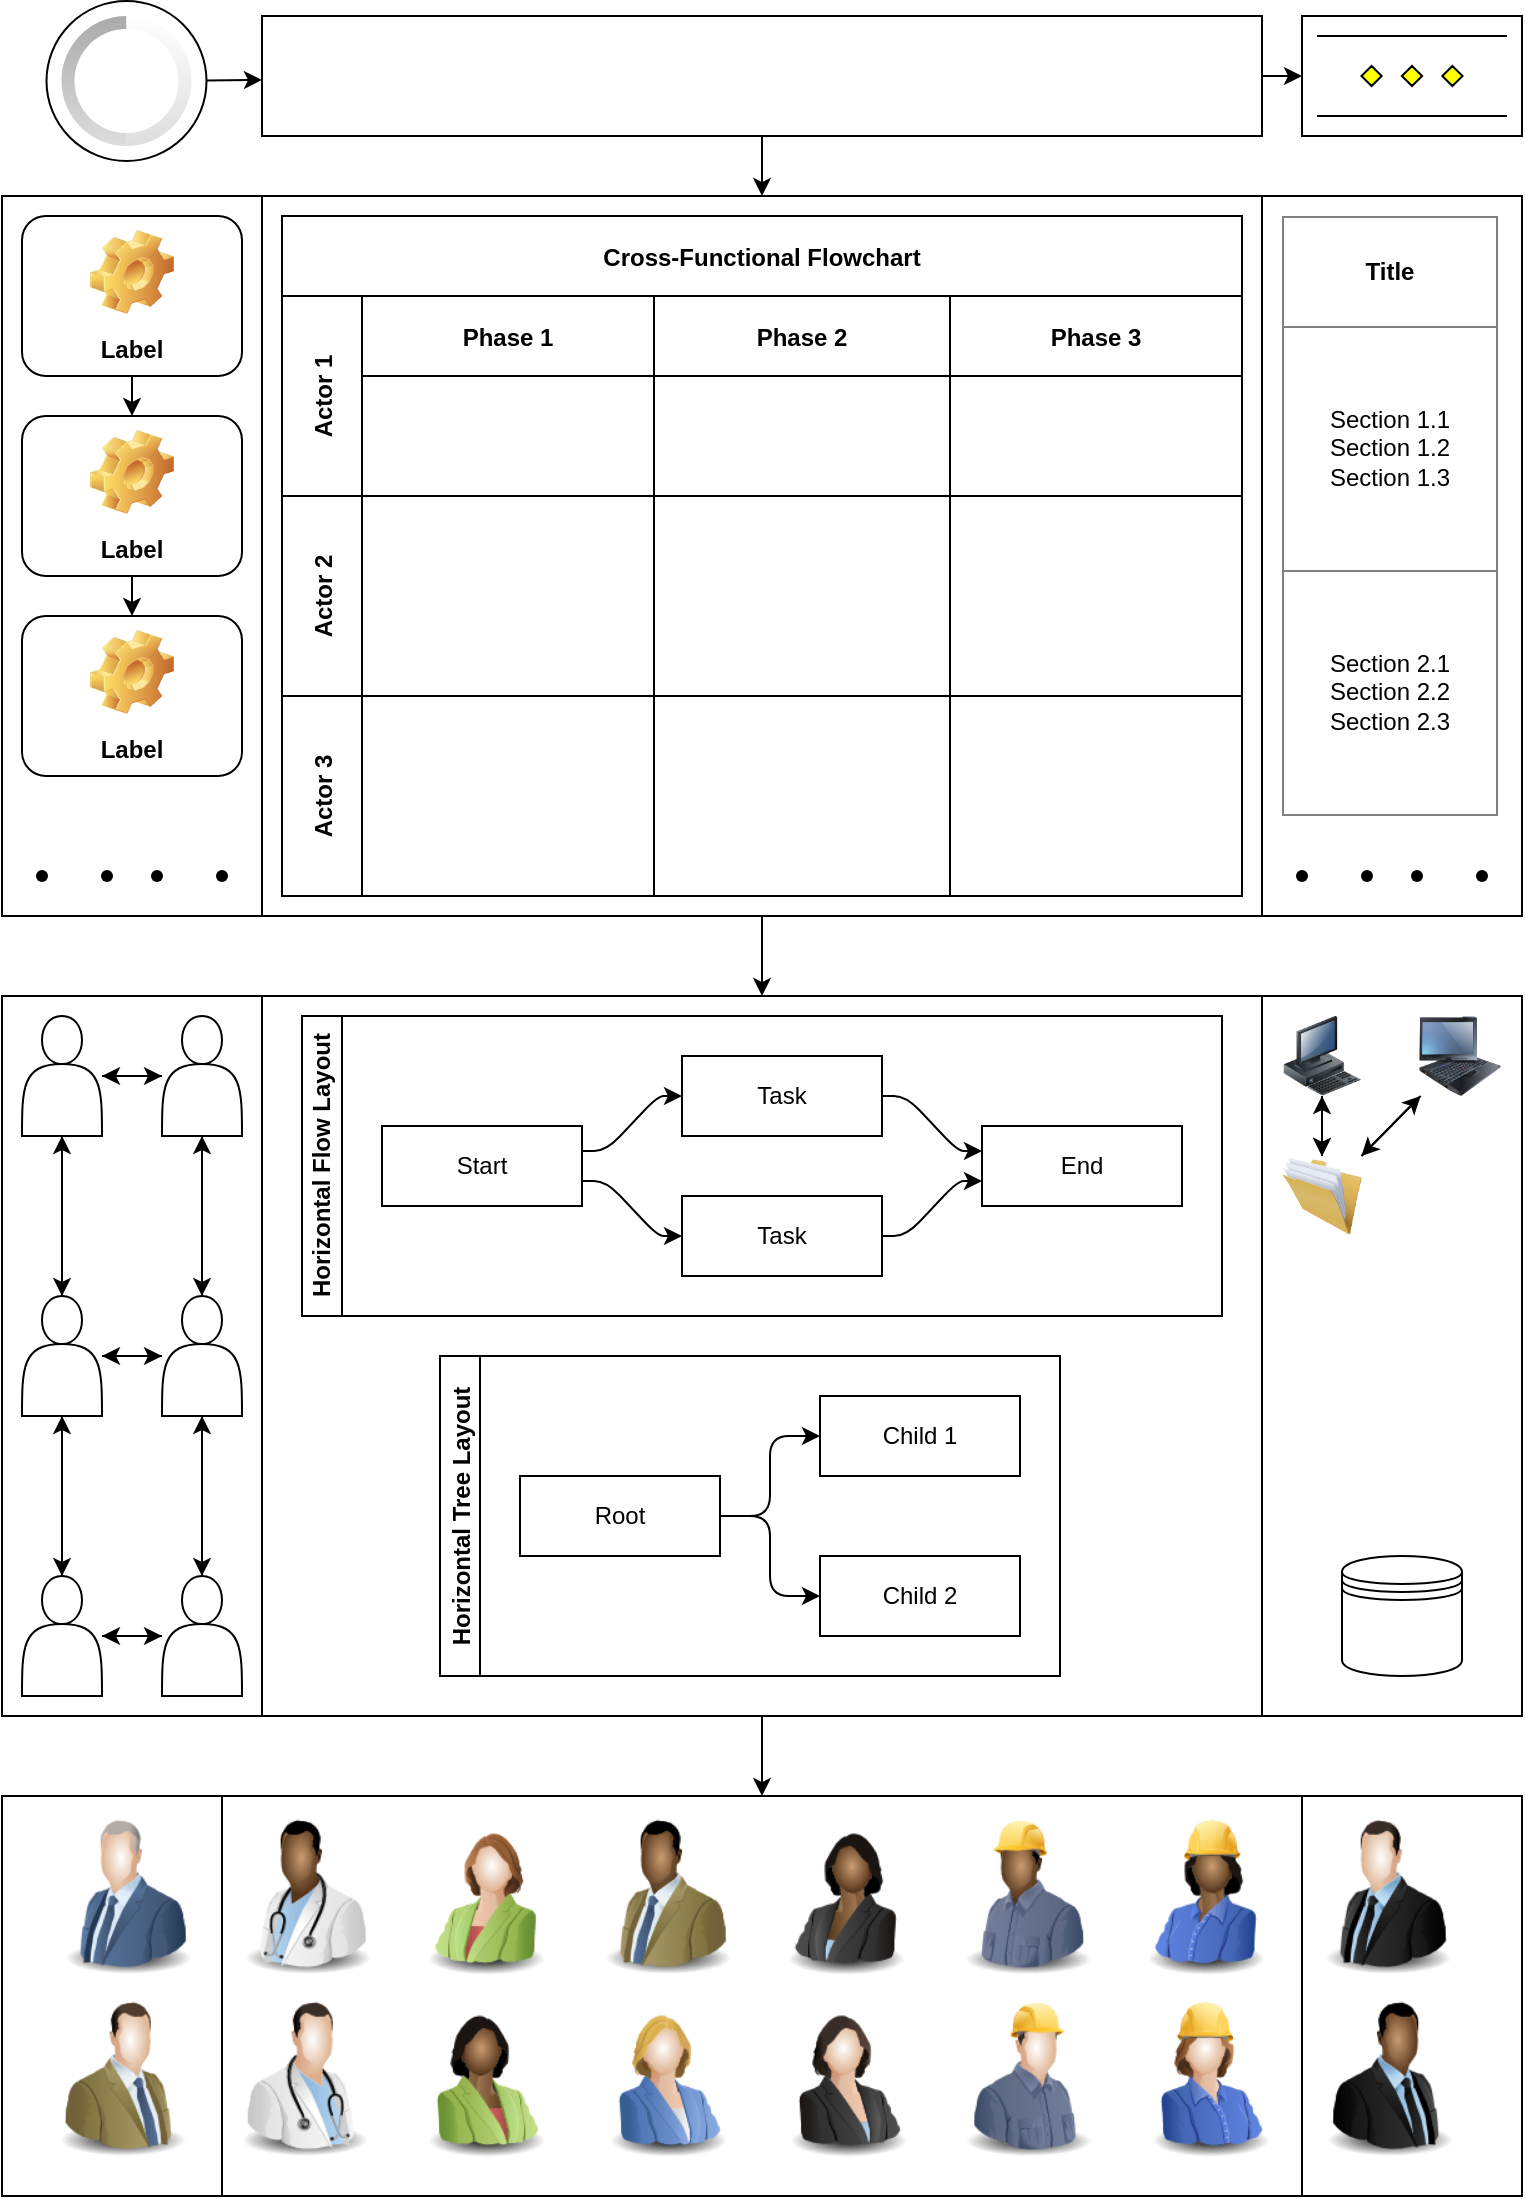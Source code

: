 <mxfile>
    <diagram id="rNNXV_eXRiIa2x4_hBiH" name="Page-1">
        <mxGraphModel dx="989" dy="530" grid="1" gridSize="10" guides="1" tooltips="1" connect="1" arrows="1" fold="1" page="1" pageScale="1" pageWidth="827" pageHeight="1169" background="none" math="0" shadow="0">
            <root>
                <mxCell id="0"/>
                <mxCell id="1" parent="0"/>
                <mxCell id="4" value="" style="edgeStyle=none;html=1;" edge="1" parent="1" source="2" target="3">
                    <mxGeometry relative="1" as="geometry"/>
                </mxCell>
                <mxCell id="2" value="" style="ellipse;whiteSpace=wrap;html=1;aspect=fixed;" vertex="1" parent="1">
                    <mxGeometry x="62.25" y="22.5" width="80" height="80" as="geometry"/>
                </mxCell>
                <mxCell id="6" value="" style="edgeStyle=none;html=1;" edge="1" parent="1" source="3" target="5">
                    <mxGeometry relative="1" as="geometry"/>
                </mxCell>
                <mxCell id="8" value="" style="edgeStyle=none;html=1;" edge="1" parent="1" source="3" target="7">
                    <mxGeometry relative="1" as="geometry"/>
                </mxCell>
                <mxCell id="3" value="" style="whiteSpace=wrap;html=1;" vertex="1" parent="1">
                    <mxGeometry x="170" y="30" width="500" height="60" as="geometry"/>
                </mxCell>
                <mxCell id="5" value="" style="whiteSpace=wrap;html=1;" vertex="1" parent="1">
                    <mxGeometry x="690" y="30" width="110" height="60" as="geometry"/>
                </mxCell>
                <mxCell id="10" value="" style="edgeStyle=none;html=1;" edge="1" parent="1" source="7" target="9">
                    <mxGeometry relative="1" as="geometry"/>
                </mxCell>
                <mxCell id="7" value="" style="shape=process;whiteSpace=wrap;html=1;backgroundOutline=1;size=0.171;" vertex="1" parent="1">
                    <mxGeometry x="40" y="120" width="760" height="360" as="geometry"/>
                </mxCell>
                <mxCell id="12" value="" style="edgeStyle=none;html=1;" edge="1" parent="1" source="9" target="11">
                    <mxGeometry relative="1" as="geometry"/>
                </mxCell>
                <mxCell id="9" value="" style="shape=process;whiteSpace=wrap;html=1;backgroundOutline=1;size=0.171;" vertex="1" parent="1">
                    <mxGeometry x="40" y="520" width="760" height="360" as="geometry"/>
                </mxCell>
                <mxCell id="11" value="" style="shape=process;whiteSpace=wrap;html=1;backgroundOutline=1;size=0.145;" vertex="1" parent="1">
                    <mxGeometry x="40" y="920" width="760" height="200" as="geometry"/>
                </mxCell>
                <mxCell id="16" value="Cross-Functional Flowchart" style="shape=table;childLayout=tableLayout;startSize=40;collapsible=0;recursiveResize=0;expand=0;fontStyle=1;" vertex="1" parent="1">
                    <mxGeometry x="180" y="130" width="480" height="340" as="geometry"/>
                </mxCell>
                <mxCell id="17" value="Actor 1" style="shape=tableRow;horizontal=0;startSize=40;swimlaneHead=0;swimlaneBody=0;top=0;left=0;bottom=0;right=0;dropTarget=0;fillColor=none;collapsible=0;recursiveResize=0;expand=0;fontStyle=1;" vertex="1" parent="16">
                    <mxGeometry y="40" width="480" height="100" as="geometry"/>
                </mxCell>
                <mxCell id="18" value="Phase 1" style="swimlane;swimlaneHead=0;swimlaneBody=0;fontStyle=0;connectable=0;fillColor=none;startSize=40;collapsible=0;recursiveResize=0;expand=0;fontStyle=1;" vertex="1" parent="17">
                    <mxGeometry x="40" width="146" height="100" as="geometry">
                        <mxRectangle width="146" height="100" as="alternateBounds"/>
                    </mxGeometry>
                </mxCell>
                <mxCell id="19" value="Phase 2" style="swimlane;swimlaneHead=0;swimlaneBody=0;fontStyle=0;connectable=0;fillColor=none;startSize=40;collapsible=0;recursiveResize=0;expand=0;fontStyle=1;" vertex="1" parent="17">
                    <mxGeometry x="186" width="148" height="100" as="geometry">
                        <mxRectangle width="148" height="100" as="alternateBounds"/>
                    </mxGeometry>
                </mxCell>
                <mxCell id="20" value="Phase 3" style="swimlane;swimlaneHead=0;swimlaneBody=0;fontStyle=0;connectable=0;fillColor=none;startSize=40;collapsible=0;recursiveResize=0;expand=0;fontStyle=1;" vertex="1" parent="17">
                    <mxGeometry x="334" width="146" height="100" as="geometry">
                        <mxRectangle width="146" height="100" as="alternateBounds"/>
                    </mxGeometry>
                </mxCell>
                <mxCell id="21" value="Actor 2" style="shape=tableRow;horizontal=0;startSize=40;swimlaneHead=0;swimlaneBody=0;top=0;left=0;bottom=0;right=0;dropTarget=0;fillColor=none;collapsible=0;recursiveResize=0;expand=0;fontStyle=1;" vertex="1" parent="16">
                    <mxGeometry y="140" width="480" height="100" as="geometry"/>
                </mxCell>
                <mxCell id="22" value="" style="swimlane;swimlaneHead=0;swimlaneBody=0;fontStyle=0;connectable=0;fillColor=none;startSize=0;collapsible=0;recursiveResize=0;expand=0;fontStyle=1;" vertex="1" parent="21">
                    <mxGeometry x="40" width="146" height="100" as="geometry">
                        <mxRectangle width="146" height="100" as="alternateBounds"/>
                    </mxGeometry>
                </mxCell>
                <mxCell id="23" value="" style="swimlane;swimlaneHead=0;swimlaneBody=0;fontStyle=0;connectable=0;fillColor=none;startSize=0;collapsible=0;recursiveResize=0;expand=0;fontStyle=1;" vertex="1" parent="21">
                    <mxGeometry x="186" width="148" height="100" as="geometry">
                        <mxRectangle width="148" height="100" as="alternateBounds"/>
                    </mxGeometry>
                </mxCell>
                <mxCell id="24" value="" style="swimlane;swimlaneHead=0;swimlaneBody=0;fontStyle=0;connectable=0;fillColor=none;startSize=0;collapsible=0;recursiveResize=0;expand=0;fontStyle=1;" vertex="1" parent="21">
                    <mxGeometry x="334" width="146" height="100" as="geometry">
                        <mxRectangle width="146" height="100" as="alternateBounds"/>
                    </mxGeometry>
                </mxCell>
                <mxCell id="25" value="Actor 3" style="shape=tableRow;horizontal=0;startSize=40;swimlaneHead=0;swimlaneBody=0;top=0;left=0;bottom=0;right=0;dropTarget=0;fillColor=none;collapsible=0;recursiveResize=0;expand=0;fontStyle=1;" vertex="1" parent="16">
                    <mxGeometry y="240" width="480" height="100" as="geometry"/>
                </mxCell>
                <mxCell id="26" value="" style="swimlane;swimlaneHead=0;swimlaneBody=0;fontStyle=0;connectable=0;fillColor=none;startSize=0;collapsible=0;recursiveResize=0;expand=0;fontStyle=1;" vertex="1" parent="25">
                    <mxGeometry x="40" width="146" height="100" as="geometry">
                        <mxRectangle width="146" height="100" as="alternateBounds"/>
                    </mxGeometry>
                </mxCell>
                <mxCell id="27" value="" style="swimlane;swimlaneHead=0;swimlaneBody=0;fontStyle=0;connectable=0;fillColor=none;startSize=0;collapsible=0;recursiveResize=0;expand=0;fontStyle=1;" vertex="1" parent="25">
                    <mxGeometry x="186" width="148" height="100" as="geometry">
                        <mxRectangle width="148" height="100" as="alternateBounds"/>
                    </mxGeometry>
                </mxCell>
                <mxCell id="28" value="" style="swimlane;swimlaneHead=0;swimlaneBody=0;fontStyle=0;connectable=0;fillColor=none;startSize=0;collapsible=0;recursiveResize=0;expand=0;fontStyle=1;" vertex="1" parent="25">
                    <mxGeometry x="334" width="146" height="100" as="geometry">
                        <mxRectangle width="146" height="100" as="alternateBounds"/>
                    </mxGeometry>
                </mxCell>
                <mxCell id="31" value="" style="edgeStyle=none;html=1;" edge="1" parent="1" source="29" target="30">
                    <mxGeometry relative="1" as="geometry"/>
                </mxCell>
                <mxCell id="29" value="Label" style="label;whiteSpace=wrap;html=1;align=center;verticalAlign=bottom;spacingLeft=0;spacingBottom=4;imageAlign=center;imageVerticalAlign=top;image=img/clipart/Gear_128x128.png" vertex="1" parent="1">
                    <mxGeometry x="50" y="130" width="110" height="80" as="geometry"/>
                </mxCell>
                <mxCell id="33" value="" style="edgeStyle=none;html=1;" edge="1" parent="1" source="30" target="32">
                    <mxGeometry relative="1" as="geometry"/>
                </mxCell>
                <mxCell id="30" value="Label" style="label;whiteSpace=wrap;html=1;align=center;verticalAlign=bottom;spacingLeft=0;spacingBottom=4;imageAlign=center;imageVerticalAlign=top;image=img/clipart/Gear_128x128.png" vertex="1" parent="1">
                    <mxGeometry x="50" y="230" width="110" height="80" as="geometry"/>
                </mxCell>
                <mxCell id="32" value="Label" style="label;whiteSpace=wrap;html=1;align=center;verticalAlign=bottom;spacingLeft=0;spacingBottom=4;imageAlign=center;imageVerticalAlign=top;image=img/clipart/Gear_128x128.png" vertex="1" parent="1">
                    <mxGeometry x="50" y="330" width="110" height="80" as="geometry"/>
                </mxCell>
                <mxCell id="36" value="" style="shape=waypoint;sketch=0;fillStyle=solid;size=6;pointerEvents=1;points=[];fillColor=none;resizable=0;rotatable=0;perimeter=centerPerimeter;snapToPoint=1;" vertex="1" parent="1">
                    <mxGeometry x="50" y="450" width="20" height="20" as="geometry"/>
                </mxCell>
                <mxCell id="40" value="" style="shape=waypoint;sketch=0;fillStyle=solid;size=6;pointerEvents=1;points=[];fillColor=none;resizable=0;rotatable=0;perimeter=centerPerimeter;snapToPoint=1;" vertex="1" parent="1">
                    <mxGeometry x="140" y="450" width="20" height="20" as="geometry"/>
                </mxCell>
                <mxCell id="44" value="" style="shape=waypoint;sketch=0;fillStyle=solid;size=6;pointerEvents=1;points=[];fillColor=none;resizable=0;rotatable=0;perimeter=centerPerimeter;snapToPoint=1;" vertex="1" parent="1">
                    <mxGeometry x="82.5" y="450" width="20" height="20" as="geometry"/>
                </mxCell>
                <mxCell id="45" value="" style="shape=waypoint;sketch=0;fillStyle=solid;size=6;pointerEvents=1;points=[];fillColor=none;resizable=0;rotatable=0;perimeter=centerPerimeter;snapToPoint=1;" vertex="1" parent="1">
                    <mxGeometry x="107.5" y="450" width="20" height="20" as="geometry"/>
                </mxCell>
                <mxCell id="46" value="" style="shape=waypoint;sketch=0;fillStyle=solid;size=6;pointerEvents=1;points=[];fillColor=none;resizable=0;rotatable=0;perimeter=centerPerimeter;snapToPoint=1;" vertex="1" parent="1">
                    <mxGeometry x="680" y="450" width="20" height="20" as="geometry"/>
                </mxCell>
                <mxCell id="47" value="" style="shape=waypoint;sketch=0;fillStyle=solid;size=6;pointerEvents=1;points=[];fillColor=none;resizable=0;rotatable=0;perimeter=centerPerimeter;snapToPoint=1;" vertex="1" parent="1">
                    <mxGeometry x="770" y="450" width="20" height="20" as="geometry"/>
                </mxCell>
                <mxCell id="48" value="" style="shape=waypoint;sketch=0;fillStyle=solid;size=6;pointerEvents=1;points=[];fillColor=none;resizable=0;rotatable=0;perimeter=centerPerimeter;snapToPoint=1;" vertex="1" parent="1">
                    <mxGeometry x="712.5" y="450" width="20" height="20" as="geometry"/>
                </mxCell>
                <mxCell id="49" value="" style="shape=waypoint;sketch=0;fillStyle=solid;size=6;pointerEvents=1;points=[];fillColor=none;resizable=0;rotatable=0;perimeter=centerPerimeter;snapToPoint=1;" vertex="1" parent="1">
                    <mxGeometry x="737.5" y="450" width="20" height="20" as="geometry"/>
                </mxCell>
                <mxCell id="50" value="&lt;table border=&quot;1&quot; width=&quot;100%&quot; height=&quot;100%&quot; cellpadding=&quot;4&quot; style=&quot;width:100%;height:100%;border-collapse:collapse;&quot;&gt;&lt;tr&gt;&lt;th align=&quot;center&quot;&gt;&lt;b&gt;Title&lt;/b&gt;&lt;/th&gt;&lt;/tr&gt;&lt;tr&gt;&lt;td align=&quot;center&quot;&gt;Section 1.1&#10;Section 1.2&#10;Section 1.3&lt;/td&gt;&lt;/tr&gt;&lt;tr&gt;&lt;td align=&quot;center&quot;&gt;Section 2.1&#10;Section 2.2&#10;Section 2.3&lt;/td&gt;&lt;/tr&gt;&lt;/table&gt;" style="text;html=1;whiteSpace=wrap;strokeColor=none;fillColor=none;overflow=fill;" vertex="1" parent="1">
                    <mxGeometry x="680" y="130" width="107.5" height="300" as="geometry"/>
                </mxCell>
                <mxCell id="53" value="" style="edgeStyle=none;html=1;" edge="1" parent="1" source="51" target="52">
                    <mxGeometry relative="1" as="geometry"/>
                </mxCell>
                <mxCell id="57" value="" style="edgeStyle=none;html=1;" edge="1" parent="1" source="51" target="56">
                    <mxGeometry relative="1" as="geometry"/>
                </mxCell>
                <mxCell id="51" value="" style="shape=actor;whiteSpace=wrap;html=1;" vertex="1" parent="1">
                    <mxGeometry x="50" y="530" width="40" height="60" as="geometry"/>
                </mxCell>
                <mxCell id="55" value="" style="edgeStyle=none;html=1;" edge="1" parent="1" source="52" target="54">
                    <mxGeometry relative="1" as="geometry"/>
                </mxCell>
                <mxCell id="68" value="" style="edgeStyle=none;html=1;" edge="1" parent="1" source="52" target="51">
                    <mxGeometry relative="1" as="geometry"/>
                </mxCell>
                <mxCell id="52" value="" style="shape=actor;whiteSpace=wrap;html=1;" vertex="1" parent="1">
                    <mxGeometry x="120" y="530" width="40" height="60" as="geometry"/>
                </mxCell>
                <mxCell id="61" value="" style="edgeStyle=none;html=1;" edge="1" parent="1" source="54" target="60">
                    <mxGeometry relative="1" as="geometry"/>
                </mxCell>
                <mxCell id="65" style="edgeStyle=none;html=1;" edge="1" parent="1" source="54">
                    <mxGeometry relative="1" as="geometry">
                        <mxPoint x="140" y="590" as="targetPoint"/>
                    </mxGeometry>
                </mxCell>
                <mxCell id="70" value="" style="edgeStyle=none;html=1;" edge="1" parent="1" source="54" target="56">
                    <mxGeometry relative="1" as="geometry"/>
                </mxCell>
                <mxCell id="54" value="" style="shape=actor;whiteSpace=wrap;html=1;" vertex="1" parent="1">
                    <mxGeometry x="120" y="670" width="40" height="60" as="geometry"/>
                </mxCell>
                <mxCell id="59" value="" style="edgeStyle=none;html=1;" edge="1" parent="1" source="56" target="58">
                    <mxGeometry relative="1" as="geometry"/>
                </mxCell>
                <mxCell id="64" value="" style="edgeStyle=none;html=1;" edge="1" parent="1" source="56" target="51">
                    <mxGeometry relative="1" as="geometry"/>
                </mxCell>
                <mxCell id="69" value="" style="edgeStyle=none;html=1;" edge="1" parent="1" source="56" target="54">
                    <mxGeometry relative="1" as="geometry"/>
                </mxCell>
                <mxCell id="56" value="" style="shape=actor;whiteSpace=wrap;html=1;" vertex="1" parent="1">
                    <mxGeometry x="50" y="670" width="40" height="60" as="geometry"/>
                </mxCell>
                <mxCell id="63" value="" style="edgeStyle=none;html=1;" edge="1" parent="1" source="58" target="60">
                    <mxGeometry relative="1" as="geometry"/>
                </mxCell>
                <mxCell id="67" value="" style="edgeStyle=none;html=1;" edge="1" parent="1" source="58" target="56">
                    <mxGeometry relative="1" as="geometry"/>
                </mxCell>
                <mxCell id="58" value="" style="shape=actor;whiteSpace=wrap;html=1;" vertex="1" parent="1">
                    <mxGeometry x="50" y="810" width="40" height="60" as="geometry"/>
                </mxCell>
                <mxCell id="62" value="" style="edgeStyle=none;html=1;" edge="1" parent="1" source="60" target="58">
                    <mxGeometry relative="1" as="geometry"/>
                </mxCell>
                <mxCell id="66" value="" style="edgeStyle=none;html=1;" edge="1" parent="1" source="60" target="54">
                    <mxGeometry relative="1" as="geometry"/>
                </mxCell>
                <mxCell id="60" value="" style="shape=actor;whiteSpace=wrap;html=1;" vertex="1" parent="1">
                    <mxGeometry x="120" y="810" width="40" height="60" as="geometry"/>
                </mxCell>
                <mxCell id="71" value="Horizontal Flow Layout" style="swimlane;html=1;startSize=20;horizontal=0;childLayout=flowLayout;flowOrientation=west;resizable=0;interRankCellSpacing=50;containerType=tree;fontSize=12;" vertex="1" parent="1">
                    <mxGeometry x="190" y="530" width="460" height="150" as="geometry"/>
                </mxCell>
                <mxCell id="72" value="Start" style="whiteSpace=wrap;html=1;" vertex="1" parent="71">
                    <mxGeometry x="40" y="55" width="100" height="40" as="geometry"/>
                </mxCell>
                <mxCell id="73" value="Task" style="whiteSpace=wrap;html=1;" vertex="1" parent="71">
                    <mxGeometry x="190" y="20" width="100" height="40" as="geometry"/>
                </mxCell>
                <mxCell id="74" value="" style="html=1;rounded=1;curved=0;sourcePerimeterSpacing=0;targetPerimeterSpacing=0;startSize=6;endSize=6;noEdgeStyle=1;orthogonal=1;" edge="1" parent="71" source="72" target="73">
                    <mxGeometry relative="1" as="geometry">
                        <Array as="points">
                            <mxPoint x="152" y="67.5"/>
                            <mxPoint x="178" y="40"/>
                        </Array>
                    </mxGeometry>
                </mxCell>
                <mxCell id="75" value="Task" style="whiteSpace=wrap;html=1;" vertex="1" parent="71">
                    <mxGeometry x="190" y="90" width="100" height="40" as="geometry"/>
                </mxCell>
                <mxCell id="76" value="" style="html=1;rounded=1;curved=0;sourcePerimeterSpacing=0;targetPerimeterSpacing=0;startSize=6;endSize=6;noEdgeStyle=1;orthogonal=1;" edge="1" parent="71" source="72" target="75">
                    <mxGeometry relative="1" as="geometry">
                        <Array as="points">
                            <mxPoint x="152" y="82.5"/>
                            <mxPoint x="178" y="110"/>
                        </Array>
                    </mxGeometry>
                </mxCell>
                <mxCell id="77" value="End" style="whiteSpace=wrap;html=1;" vertex="1" parent="71">
                    <mxGeometry x="340" y="55" width="100" height="40" as="geometry"/>
                </mxCell>
                <mxCell id="78" value="" style="html=1;rounded=1;curved=0;sourcePerimeterSpacing=0;targetPerimeterSpacing=0;startSize=6;endSize=6;noEdgeStyle=1;orthogonal=1;" edge="1" parent="71" source="73" target="77">
                    <mxGeometry relative="1" as="geometry">
                        <Array as="points">
                            <mxPoint x="302" y="40"/>
                            <mxPoint x="328" y="67.5"/>
                        </Array>
                    </mxGeometry>
                </mxCell>
                <mxCell id="79" value="" style="html=1;rounded=1;curved=0;sourcePerimeterSpacing=0;targetPerimeterSpacing=0;startSize=6;endSize=6;noEdgeStyle=1;orthogonal=1;" edge="1" parent="71" source="75" target="77">
                    <mxGeometry relative="1" as="geometry">
                        <Array as="points">
                            <mxPoint x="302" y="110"/>
                            <mxPoint x="328" y="82.5"/>
                        </Array>
                    </mxGeometry>
                </mxCell>
                <mxCell id="80" value="Horizontal Tree Layout" style="swimlane;startSize=20;horizontal=0;childLayout=treeLayout;horizontalTree=1;resizable=0;containerType=tree;fontSize=12;" vertex="1" parent="1">
                    <mxGeometry x="259" y="700" width="310" height="160" as="geometry"/>
                </mxCell>
                <mxCell id="81" value="Root" style="whiteSpace=wrap;html=1;" vertex="1" parent="80">
                    <mxGeometry x="40" y="60" width="100" height="40" as="geometry"/>
                </mxCell>
                <mxCell id="82" value="Child 1" style="whiteSpace=wrap;html=1;" vertex="1" parent="80">
                    <mxGeometry x="190" y="20" width="100" height="40" as="geometry"/>
                </mxCell>
                <mxCell id="83" value="" style="edgeStyle=elbowEdgeStyle;elbow=vertical;html=1;rounded=1;curved=0;sourcePerimeterSpacing=0;targetPerimeterSpacing=0;startSize=6;endSize=6;" edge="1" parent="80" source="81" target="82">
                    <mxGeometry relative="1" as="geometry"/>
                </mxCell>
                <mxCell id="84" value="Child 2" style="whiteSpace=wrap;html=1;" vertex="1" parent="80">
                    <mxGeometry x="190" y="100" width="100" height="40" as="geometry"/>
                </mxCell>
                <mxCell id="85" value="" style="edgeStyle=elbowEdgeStyle;elbow=vertical;html=1;rounded=1;curved=0;sourcePerimeterSpacing=0;targetPerimeterSpacing=0;startSize=6;endSize=6;" edge="1" parent="80" source="81" target="84">
                    <mxGeometry relative="1" as="geometry"/>
                </mxCell>
                <mxCell id="86" value="" style="shape=datastore;whiteSpace=wrap;html=1;" vertex="1" parent="1">
                    <mxGeometry x="710" y="800" width="60" height="60" as="geometry"/>
                </mxCell>
                <mxCell id="94" value="" style="edgeStyle=none;html=1;" edge="1" parent="1" source="87" target="89">
                    <mxGeometry relative="1" as="geometry"/>
                </mxCell>
                <mxCell id="95" style="edgeStyle=none;html=1;" edge="1" parent="1" source="87" target="89">
                    <mxGeometry relative="1" as="geometry"/>
                </mxCell>
                <mxCell id="87" value="" style="image;html=1;image=img/lib/clip_art/computers/Workstation_128x128.png;verticalAlign=middle;labelBorderColor=default;whiteSpace=wrap;" vertex="1" parent="1">
                    <mxGeometry x="675" y="530" width="50" height="40" as="geometry"/>
                </mxCell>
                <mxCell id="92" value="" style="edgeStyle=none;html=1;" edge="1" parent="1" source="88" target="89">
                    <mxGeometry relative="1" as="geometry"/>
                </mxCell>
                <mxCell id="88" value="" style="image;html=1;image=img/lib/clip_art/computers/IBM_Tablet_128x128.png;verticalAlign=middle;labelBorderColor=default;whiteSpace=wrap;" vertex="1" parent="1">
                    <mxGeometry x="744" y="530" width="50" height="40" as="geometry"/>
                </mxCell>
                <mxCell id="91" value="" style="edgeStyle=none;html=1;" edge="1" parent="1" source="89" target="88">
                    <mxGeometry relative="1" as="geometry"/>
                </mxCell>
                <mxCell id="93" style="edgeStyle=none;html=1;entryX=0.5;entryY=1;entryDx=0;entryDy=0;" edge="1" parent="1" source="89" target="87">
                    <mxGeometry relative="1" as="geometry"/>
                </mxCell>
                <mxCell id="89" value="" style="image;html=1;image=img/lib/clip_art/general/Full_Folder_128x128.png;labelBorderColor=default;" vertex="1" parent="1">
                    <mxGeometry x="680" y="600" width="40" height="40" as="geometry"/>
                </mxCell>
                <mxCell id="96" value="" style="image;html=1;image=img/lib/clip_art/people/Suit_Man_128x128.png;labelBorderColor=default;flipH=1;" vertex="1" parent="1">
                    <mxGeometry x="693.75" y="930" width="80" height="80" as="geometry"/>
                </mxCell>
                <mxCell id="97" value="" style="image;html=1;image=img/lib/clip_art/people/Suit_Man_Black_128x128.png;labelBorderColor=default;flipH=0;" vertex="1" parent="1">
                    <mxGeometry x="693.75" y="1021" width="80" height="80" as="geometry"/>
                </mxCell>
                <mxCell id="98" value="" style="image;html=1;image=img/lib/clip_art/people/Suit_Man_Blue_128x128.png;labelBorderColor=default;flipH=1;" vertex="1" parent="1">
                    <mxGeometry x="63.75" y="930" width="80" height="80" as="geometry"/>
                </mxCell>
                <mxCell id="99" value="" style="image;html=1;image=img/lib/clip_art/people/Suit_Man_Green_128x128.png;labelBorderColor=default;flipH=0;" vertex="1" parent="1">
                    <mxGeometry x="60" y="1021" width="80" height="80" as="geometry"/>
                </mxCell>
                <mxCell id="100" value="" style="image;html=1;image=img/lib/clip_art/people/Suit_Man_Green_Black_128x128.png;labelBorderColor=default;flipH=1;" vertex="1" parent="1">
                    <mxGeometry x="333.75" y="930" width="80" height="80" as="geometry"/>
                </mxCell>
                <mxCell id="101" value="" style="image;html=1;image=img/lib/clip_art/people/Suit_Woman_128x128.png;labelBorderColor=default;flipH=0;" vertex="1" parent="1">
                    <mxGeometry x="422" y="1021" width="80" height="80" as="geometry"/>
                </mxCell>
                <mxCell id="102" value="" style="image;html=1;image=img/lib/clip_art/people/Suit_Woman_Black_128x128.png;labelBorderColor=default;flipH=1;" vertex="1" parent="1">
                    <mxGeometry x="423.75" y="930" width="80" height="80" as="geometry"/>
                </mxCell>
                <mxCell id="103" value="" style="image;html=1;image=img/lib/clip_art/people/Suit_Woman_Blue_128x128.png;labelBorderColor=default;flipH=0;" vertex="1" parent="1">
                    <mxGeometry x="332" y="1021" width="80" height="80" as="geometry"/>
                </mxCell>
                <mxCell id="104" value="" style="image;html=1;image=img/lib/clip_art/people/Suit_Woman_Green_128x128.png;labelBorderColor=default;flipH=1;" vertex="1" parent="1">
                    <mxGeometry x="243.75" y="930" width="80" height="80" as="geometry"/>
                </mxCell>
                <mxCell id="105" value="" style="image;html=1;image=img/lib/clip_art/people/Suit_Woman_Green_Black_128x128.png;labelBorderColor=default;flipH=0;" vertex="1" parent="1">
                    <mxGeometry x="241" y="1021" width="80" height="80" as="geometry"/>
                </mxCell>
                <mxCell id="106" value="" style="image;html=1;image=img/lib/clip_art/people/Construction_Worker_Man_128x128.png;labelBorderColor=default;flipH=0;" vertex="1" parent="1">
                    <mxGeometry x="513" y="1021" width="80" height="80" as="geometry"/>
                </mxCell>
                <mxCell id="107" value="" style="image;html=1;image=img/lib/clip_art/people/Construction_Worker_Man_Black_128x128.png;labelBorderColor=default;flipH=1;" vertex="1" parent="1">
                    <mxGeometry x="513.75" y="930" width="80" height="80" as="geometry"/>
                </mxCell>
                <mxCell id="108" value="" style="image;html=1;image=img/lib/clip_art/people/Construction_Worker_Woman_128x128.png;labelBorderColor=default;flipH=0;" vertex="1" parent="1">
                    <mxGeometry x="603" y="1021" width="80" height="80" as="geometry"/>
                </mxCell>
                <mxCell id="109" value="" style="image;html=1;image=img/lib/clip_art/people/Construction_Worker_Woman_Black_128x128.png;labelBorderColor=default;flipH=1;" vertex="1" parent="1">
                    <mxGeometry x="603.75" y="930" width="80" height="80" as="geometry"/>
                </mxCell>
                <mxCell id="110" value="" style="image;html=1;image=img/lib/clip_art/people/Doctor_Man_128x128.png;labelBorderColor=default;flipH=0;" vertex="1" parent="1">
                    <mxGeometry x="151" y="1021" width="80" height="80" as="geometry"/>
                </mxCell>
                <mxCell id="111" value="" style="image;html=1;image=img/lib/clip_art/people/Doctor_Man_Black_128x128.png;labelBorderColor=default;flipH=1;" vertex="1" parent="1">
                    <mxGeometry x="153.75" y="930" width="80" height="80" as="geometry"/>
                </mxCell>
                <mxCell id="112" value="" style="verticalLabelPosition=bottom;verticalAlign=top;html=1;shape=mxgraph.flowchart.parallel_mode;pointerEvents=1;labelBorderColor=default;" vertex="1" parent="1">
                    <mxGeometry x="697.5" y="40" width="95" height="40" as="geometry"/>
                </mxCell>
                <mxCell id="113" value="" style="verticalLabelPosition=bottom;verticalAlign=top;html=1;shadow=0;dashed=0;strokeWidth=1;shape=mxgraph.android.indeterminateSpinner;labelBorderColor=default;" vertex="1" parent="1">
                    <mxGeometry x="69.75" y="30" width="65" height="65" as="geometry"/>
                </mxCell>
            </root>
        </mxGraphModel>
    </diagram>
</mxfile>